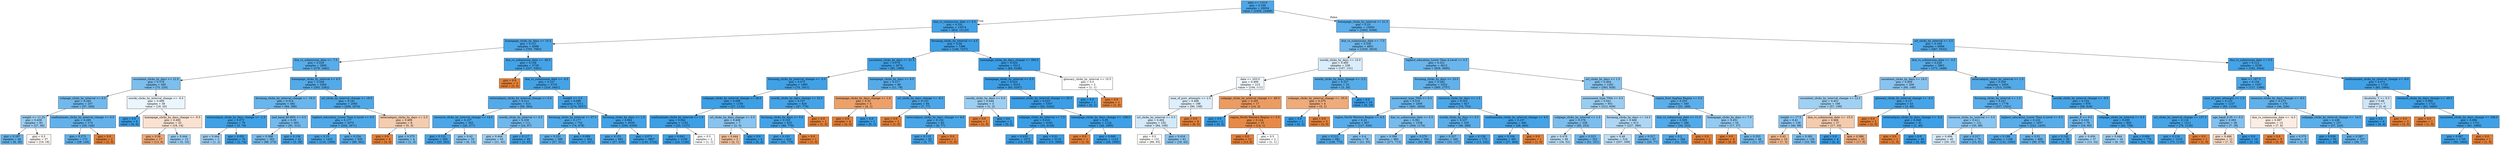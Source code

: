 digraph Tree {
node [shape=box, style="filled", color="black"] ;
0 [label="date <= 115.0\ngini = 0.166\nsamples = 26924\nvalue = [2456, 24468]", fillcolor="#399de5e5"] ;
1 [label="due_vs_submission_date <= 0.5\ngini = 0.101\nsamples = 15974\nvalue = [854, 15120]", fillcolor="#399de5f1"] ;
0 -> 1 [labeldistance=2.5, labelangle=45, headlabel="True"] ;
2 [label="homepage_clicks_by_days <= 10.5\ngini = 0.151\nsamples = 8588\nvalue = [705, 7883]", fillcolor="#399de5e8"] ;
1 -> 2 ;
3 [label="due_vs_submission_date <= -7.5\ngini = 0.229\nsamples = 2860\nvalue = [378, 2482]", fillcolor="#399de5d8"] ;
2 -> 3 ;
4 [label="oucontent_clicks_by_days <= 12.5\ngini = 0.379\nsamples = 295\nvalue = [75, 220]", fillcolor="#399de5a8"] ;
3 -> 4 ;
5 [label="subpage_clicks_by_interval <= 0.5\ngini = 0.345\nsamples = 257\nvalue = [57, 200]", fillcolor="#399de5b6"] ;
4 -> 5 ;
6 [label="weight <= 11.25\ngini = 0.439\nsamples = 83\nvalue = [27, 56]", fillcolor="#399de584"] ;
5 -> 6 ;
7 [label="gini = 0.287\nsamples = 46\nvalue = [8, 38]", fillcolor="#399de5c9"] ;
6 -> 7 ;
8 [label="gini = 0.5\nsamples = 37\nvalue = [19, 18]", fillcolor="#e581390d"] ;
6 -> 8 ;
9 [label="ouelluminate_clicks_by_interval_change <= 0.5\ngini = 0.285\nsamples = 174\nvalue = [30, 144]", fillcolor="#399de5ca"] ;
5 -> 9 ;
10 [label="gini = 0.273\nsamples = 172\nvalue = [28, 144]", fillcolor="#399de5cd"] ;
9 -> 10 ;
11 [label="gini = 0.0\nsamples = 2\nvalue = [2, 0]", fillcolor="#e58139ff"] ;
9 -> 11 ;
12 [label="ouwiki_clicks_by_interval_change <= -0.5\ngini = 0.499\nsamples = 38\nvalue = [18, 20]", fillcolor="#399de519"] ;
4 -> 12 ;
13 [label="gini = 0.0\nsamples = 6\nvalue = [0, 6]", fillcolor="#399de5ff"] ;
12 -> 13 ;
14 [label="homepage_clicks_by_days_change <= -0.5\ngini = 0.492\nsamples = 32\nvalue = [18, 14]", fillcolor="#e5813939"] ;
12 -> 14 ;
15 [label="gini = 0.36\nsamples = 17\nvalue = [13, 4]", fillcolor="#e58139b1"] ;
14 -> 15 ;
16 [label="gini = 0.444\nsamples = 15\nvalue = [5, 10]", fillcolor="#399de57f"] ;
14 -> 16 ;
17 [label="homepage_clicks_by_interval <= 4.5\ngini = 0.208\nsamples = 2565\nvalue = [303, 2262]", fillcolor="#399de5dd"] ;
3 -> 17 ;
18 [label="forumng_clicks_by_interval_change <= -16.5\ngini = 0.314\nsamples = 482\nvalue = [94, 388]", fillcolor="#399de5c1"] ;
17 -> 18 ;
19 [label="externalquiz_clicks_by_days_change <= -1.5\ngini = 0.073\nsamples = 79\nvalue = [3, 76]", fillcolor="#399de5f5"] ;
18 -> 19 ;
20 [label="gini = 0.444\nsamples = 3\nvalue = [1, 2]", fillcolor="#399de57f"] ;
19 -> 20 ;
21 [label="gini = 0.051\nsamples = 76\nvalue = [2, 74]", fillcolor="#399de5f8"] ;
19 -> 21 ;
22 [label="imd_band_80-90% <= 0.5\ngini = 0.35\nsamples = 403\nvalue = [91, 312]", fillcolor="#399de5b5"] ;
18 -> 22 ;
23 [label="gini = 0.368\nsamples = 362\nvalue = [88, 274]", fillcolor="#399de5ad"] ;
22 -> 23 ;
24 [label="gini = 0.136\nsamples = 41\nvalue = [3, 38]", fillcolor="#399de5eb"] ;
22 -> 24 ;
25 [label="url_clicks_by_interval_change <= 18.0\ngini = 0.181\nsamples = 2083\nvalue = [209, 1874]", fillcolor="#399de5e3"] ;
17 -> 25 ;
26 [label="highest_education_Lower Than A Level <= 0.5\ngini = 0.177\nsamples = 2075\nvalue = [204, 1871]", fillcolor="#399de5e3"] ;
25 -> 26 ;
27 [label="gini = 0.15\nsamples = 1425\nvalue = [116, 1309]", fillcolor="#399de5e8"] ;
26 -> 27 ;
28 [label="gini = 0.234\nsamples = 650\nvalue = [88, 562]", fillcolor="#399de5d7"] ;
26 -> 28 ;
29 [label="externalquiz_clicks_by_days <= 2.5\ngini = 0.469\nsamples = 8\nvalue = [5, 3]", fillcolor="#e5813966"] ;
25 -> 29 ;
30 [label="gini = 0.0\nsamples = 4\nvalue = [4, 0]", fillcolor="#e58139ff"] ;
29 -> 30 ;
31 [label="gini = 0.375\nsamples = 4\nvalue = [1, 3]", fillcolor="#399de5aa"] ;
29 -> 31 ;
32 [label="due_vs_submission_date <= -40.5\ngini = 0.108\nsamples = 5728\nvalue = [327, 5401]", fillcolor="#399de5f0"] ;
2 -> 32 ;
33 [label="gini = 0.0\nsamples = 3\nvalue = [3, 0]", fillcolor="#e58139ff"] ;
32 -> 33 ;
34 [label="due_vs_submission_date <= -4.5\ngini = 0.107\nsamples = 5725\nvalue = [324, 5401]", fillcolor="#399de5f0"] ;
32 -> 34 ;
35 [label="externalquiz_clicks_by_interval_change <= 0.5\ngini = 0.212\nsamples = 414\nvalue = [50, 364]", fillcolor="#399de5dc"] ;
34 -> 35 ;
36 [label="resource_clicks_by_interval_change <= 14.5\ngini = 0.157\nsamples = 303\nvalue = [26, 277]", fillcolor="#399de5e7"] ;
35 -> 36 ;
37 [label="gini = 0.131\nsamples = 283\nvalue = [20, 263]", fillcolor="#399de5ec"] ;
36 -> 37 ;
38 [label="gini = 0.42\nsamples = 20\nvalue = [6, 14]", fillcolor="#399de592"] ;
36 -> 38 ;
39 [label="ouwiki_clicks_by_interval <= 0.5\ngini = 0.339\nsamples = 111\nvalue = [24, 87]", fillcolor="#399de5b9"] ;
35 -> 39 ;
40 [label="gini = 0.444\nsamples = 63\nvalue = [21, 42]", fillcolor="#399de57f"] ;
39 -> 40 ;
41 [label="gini = 0.117\nsamples = 48\nvalue = [3, 45]", fillcolor="#399de5ee"] ;
39 -> 41 ;
42 [label="weight <= 2.5\ngini = 0.098\nsamples = 5311\nvalue = [274, 5037]", fillcolor="#399de5f1"] ;
34 -> 42 ;
43 [label="forumng_clicks_by_interval <= 57.5\ngini = 0.177\nsamples = 752\nvalue = [74, 678]", fillcolor="#399de5e3"] ;
42 -> 43 ;
44 [label="gini = 0.251\nsamples = 388\nvalue = [57, 331]", fillcolor="#399de5d3"] ;
43 -> 44 ;
45 [label="gini = 0.089\nsamples = 364\nvalue = [17, 347]", fillcolor="#399de5f3"] ;
43 -> 45 ;
46 [label="forumng_clicks_by_days <= 1.5\ngini = 0.084\nsamples = 4559\nvalue = [200, 4359]", fillcolor="#399de5f3"] ;
42 -> 46 ;
47 [label="gini = 0.151\nsamples = 692\nvalue = [57, 635]", fillcolor="#399de5e8"] ;
46 -> 47 ;
48 [label="gini = 0.071\nsamples = 3867\nvalue = [143, 3724]", fillcolor="#399de5f5"] ;
46 -> 48 ;
49 [label="forumng_clicks_by_interval <= 4.5\ngini = 0.04\nsamples = 7386\nvalue = [149, 7237]", fillcolor="#399de5fa"] ;
1 -> 49 ;
50 [label="oucontent_clicks_by_days <= 51.5\ngini = 0.079\nsamples = 2074\nvalue = [85, 1989]", fillcolor="#399de5f4"] ;
49 -> 50 ;
51 [label="forumng_clicks_by_interval_change <= -2.5\ngini = 0.072\nsamples = 1985\nvalue = [74, 1911]", fillcolor="#399de5f5"] ;
50 -> 51 ;
52 [label="subpage_clicks_by_interval_change <= 26.0\ngini = 0.046\nsamples = 1159\nvalue = [27, 1132]", fillcolor="#399de5f9"] ;
51 -> 52 ;
53 [label="ouelluminate_clicks_by_interval <= 1.5\ngini = 0.042\nsamples = 1152\nvalue = [25, 1127]", fillcolor="#399de5f9"] ;
52 -> 53 ;
54 [label="gini = 0.041\nsamples = 1150\nvalue = [24, 1126]", fillcolor="#399de5fa"] ;
53 -> 54 ;
55 [label="gini = 0.5\nsamples = 2\nvalue = [1, 1]", fillcolor="#e5813900"] ;
53 -> 55 ;
56 [label="url_clicks_by_days_change <= 2.5\ngini = 0.408\nsamples = 7\nvalue = [2, 5]", fillcolor="#399de599"] ;
52 -> 56 ;
57 [label="gini = 0.444\nsamples = 3\nvalue = [2, 1]", fillcolor="#e581397f"] ;
56 -> 57 ;
58 [label="gini = 0.0\nsamples = 4\nvalue = [0, 4]", fillcolor="#399de5ff"] ;
56 -> 58 ;
59 [label="ouwiki_clicks_by_days_change <= 32.5\ngini = 0.107\nsamples = 826\nvalue = [47, 779]", fillcolor="#399de5f0"] ;
51 -> 59 ;
60 [label="forumng_clicks_by_days <= 5.5\ngini = 0.105\nsamples = 825\nvalue = [46, 779]", fillcolor="#399de5f0"] ;
59 -> 60 ;
61 [label="gini = 0.103\nsamples = 824\nvalue = [45, 779]", fillcolor="#399de5f0"] ;
60 -> 61 ;
62 [label="gini = 0.0\nsamples = 1\nvalue = [1, 0]", fillcolor="#e58139ff"] ;
60 -> 62 ;
63 [label="gini = 0.0\nsamples = 1\nvalue = [1, 0]", fillcolor="#e58139ff"] ;
59 -> 63 ;
64 [label="homepage_clicks_by_days <= 9.5\ngini = 0.217\nsamples = 89\nvalue = [11, 78]", fillcolor="#399de5db"] ;
50 -> 64 ;
65 [label="homepage_clicks_by_days_change <= 1.0\ngini = 0.32\nsamples = 5\nvalue = [4, 1]", fillcolor="#e58139bf"] ;
64 -> 65 ;
66 [label="gini = 0.0\nsamples = 4\nvalue = [4, 0]", fillcolor="#e58139ff"] ;
65 -> 66 ;
67 [label="gini = 0.0\nsamples = 1\nvalue = [0, 1]", fillcolor="#399de5ff"] ;
65 -> 67 ;
68 [label="url_clicks_by_days_change <= -8.5\ngini = 0.153\nsamples = 84\nvalue = [7, 77]", fillcolor="#399de5e8"] ;
64 -> 68 ;
69 [label="gini = 0.0\nsamples = 1\nvalue = [1, 0]", fillcolor="#e58139ff"] ;
68 -> 69 ;
70 [label="externalquiz_clicks_by_days_change <= 6.0\ngini = 0.134\nsamples = 83\nvalue = [6, 77]", fillcolor="#399de5eb"] ;
68 -> 70 ;
71 [label="gini = 0.115\nsamples = 82\nvalue = [5, 77]", fillcolor="#399de5ee"] ;
70 -> 71 ;
72 [label="gini = 0.0\nsamples = 1\nvalue = [1, 0]", fillcolor="#e58139ff"] ;
70 -> 72 ;
73 [label="homepage_clicks_by_days_change <= 394.0\ngini = 0.024\nsamples = 5312\nvalue = [64, 5248]", fillcolor="#399de5fc"] ;
49 -> 73 ;
74 [label="homepage_clicks_by_interval <= 0.5\ngini = 0.023\nsamples = 5310\nvalue = [63, 5247]", fillcolor="#399de5fc"] ;
73 -> 74 ;
75 [label="ouwiki_clicks_by_days <= 6.0\ngini = 0.444\nsamples = 3\nvalue = [1, 2]", fillcolor="#399de57f"] ;
74 -> 75 ;
76 [label="gini = 0.0\nsamples = 1\nvalue = [1, 0]", fillcolor="#e58139ff"] ;
75 -> 76 ;
77 [label="gini = 0.0\nsamples = 2\nvalue = [0, 2]", fillcolor="#399de5ff"] ;
75 -> 77 ;
78 [label="oucontent_clicks_by_interval_change <= 20.5\ngini = 0.023\nsamples = 5307\nvalue = [62, 5245]", fillcolor="#399de5fc"] ;
74 -> 78 ;
79 [label="subpage_clicks_by_interval <= 7.5\ngini = 0.016\nsamples = 4183\nvalue = [33, 4150]", fillcolor="#399de5fd"] ;
78 -> 79 ;
80 [label="gini = 0.033\nsamples = 1073\nvalue = [18, 1055]", fillcolor="#399de5fb"] ;
79 -> 80 ;
81 [label="gini = 0.01\nsamples = 3110\nvalue = [15, 3095]", fillcolor="#399de5fe"] ;
79 -> 81 ;
82 [label="homepage_clicks_by_days_change <= -106.0\ngini = 0.05\nsamples = 1124\nvalue = [29, 1095]", fillcolor="#399de5f8"] ;
78 -> 82 ;
83 [label="gini = 0.0\nsamples = 1\nvalue = [1, 0]", fillcolor="#e58139ff"] ;
82 -> 83 ;
84 [label="gini = 0.049\nsamples = 1123\nvalue = [28, 1095]", fillcolor="#399de5f8"] ;
82 -> 84 ;
85 [label="glossary_clicks_by_interval <= 10.5\ngini = 0.5\nsamples = 2\nvalue = [1, 1]", fillcolor="#e5813900"] ;
73 -> 85 ;
86 [label="gini = 0.0\nsamples = 1\nvalue = [0, 1]", fillcolor="#399de5ff"] ;
85 -> 86 ;
87 [label="gini = 0.0\nsamples = 1\nvalue = [1, 0]", fillcolor="#e58139ff"] ;
85 -> 87 ;
88 [label="homepage_clicks_by_interval <= 21.5\ngini = 0.25\nsamples = 10950\nvalue = [1602, 9348]", fillcolor="#399de5d3"] ;
0 -> 88 [labeldistance=2.5, labelangle=-45, headlabel="False"] ;
89 [label="due_vs_submission_date <= -7.5\ngini = 0.336\nsamples = 4851\nvalue = [1035, 3816]", fillcolor="#399de5ba"] ;
88 -> 89 ;
90 [label="ouwiki_clicks_by_days <= 15.0\ngini = 0.495\nsamples = 238\nvalue = [107, 131]", fillcolor="#399de52f"] ;
89 -> 90 ;
91 [label="date <= 203.0\ngini = 0.499\nsamples = 215\nvalue = [104, 111]", fillcolor="#399de510"] ;
90 -> 91 ;
92 [label="num_of_prev_attempts <= 2.5\ngini = 0.496\nsamples = 198\nvalue = [90, 108]", fillcolor="#399de52a"] ;
91 -> 92 ;
93 [label="url_clicks_by_interval <= 0.5\ngini = 0.492\nsamples = 192\nvalue = [84, 108]", fillcolor="#399de539"] ;
92 -> 93 ;
94 [label="gini = 0.5\nsamples = 131\nvalue = [66, 65]", fillcolor="#e5813904"] ;
93 -> 94 ;
95 [label="gini = 0.416\nsamples = 61\nvalue = [18, 43]", fillcolor="#399de594"] ;
93 -> 95 ;
96 [label="gini = 0.0\nsamples = 6\nvalue = [6, 0]", fillcolor="#e58139ff"] ;
92 -> 96 ;
97 [label="subpage_clicks_by_interval_change <= -49.5\ngini = 0.291\nsamples = 17\nvalue = [14, 3]", fillcolor="#e58139c8"] ;
91 -> 97 ;
98 [label="gini = 0.0\nsamples = 2\nvalue = [0, 2]", fillcolor="#399de5ff"] ;
97 -> 98 ;
99 [label="region_North Western Region <= 0.5\ngini = 0.124\nsamples = 15\nvalue = [14, 1]", fillcolor="#e58139ed"] ;
97 -> 99 ;
100 [label="gini = 0.0\nsamples = 13\nvalue = [13, 0]", fillcolor="#e58139ff"] ;
99 -> 100 ;
101 [label="gini = 0.5\nsamples = 2\nvalue = [1, 1]", fillcolor="#e5813900"] ;
99 -> 101 ;
102 [label="ouwiki_clicks_by_days_change <= -2.5\ngini = 0.227\nsamples = 23\nvalue = [3, 20]", fillcolor="#399de5d9"] ;
90 -> 102 ;
103 [label="subpage_clicks_by_interval_change <= -35.0\ngini = 0.375\nsamples = 4\nvalue = [3, 1]", fillcolor="#e58139aa"] ;
102 -> 103 ;
104 [label="gini = 0.0\nsamples = 1\nvalue = [0, 1]", fillcolor="#399de5ff"] ;
103 -> 104 ;
105 [label="gini = 0.0\nsamples = 3\nvalue = [3, 0]", fillcolor="#e58139ff"] ;
103 -> 105 ;
106 [label="gini = 0.0\nsamples = 19\nvalue = [0, 19]", fillcolor="#399de5ff"] ;
102 -> 106 ;
107 [label="highest_education_Lower Than A Level <= 0.5\ngini = 0.321\nsamples = 4613\nvalue = [928, 3685]", fillcolor="#399de5bf"] ;
89 -> 107 ;
108 [label="forumng_clicks_by_days <= 10.5\ngini = 0.282\nsamples = 3322\nvalue = [565, 2757]", fillcolor="#399de5cb"] ;
107 -> 108 ;
109 [label="assessment_type_TMA <= 0.5\ngini = 0.316\nsamples = 2495\nvalue = [491, 2004]", fillcolor="#399de5c1"] ;
108 -> 109 ;
110 [label="region_North Western Region <= 0.5\ngini = 0.23\nsamples = 957\nvalue = [127, 830]", fillcolor="#399de5d8"] ;
109 -> 110 ;
111 [label="gini = 0.212\nsamples = 881\nvalue = [106, 775]", fillcolor="#399de5dc"] ;
110 -> 111 ;
112 [label="gini = 0.4\nsamples = 76\nvalue = [21, 55]", fillcolor="#399de59e"] ;
110 -> 112 ;
113 [label="due_vs_submission_date <= 0.5\ngini = 0.361\nsamples = 1538\nvalue = [364, 1174]", fillcolor="#399de5b0"] ;
109 -> 113 ;
114 [label="gini = 0.399\nsamples = 984\nvalue = [271, 713]", fillcolor="#399de59e"] ;
113 -> 114 ;
115 [label="gini = 0.279\nsamples = 554\nvalue = [93, 461]", fillcolor="#399de5cc"] ;
113 -> 115 ;
116 [label="resource_clicks_by_days <= 1.5\ngini = 0.163\nsamples = 827\nvalue = [74, 753]", fillcolor="#399de5e6"] ;
108 -> 116 ;
117 [label="ouwiki_clicks_by_days <= 0.5\ngini = 0.237\nsamples = 335\nvalue = [46, 289]", fillcolor="#399de5d6"] ;
116 -> 117 ;
118 [label="gini = 0.327\nsamples = 160\nvalue = [33, 127]", fillcolor="#399de5bd"] ;
117 -> 118 ;
119 [label="gini = 0.138\nsamples = 175\nvalue = [13, 162]", fillcolor="#399de5eb"] ;
117 -> 119 ;
120 [label="ouelluminate_clicks_by_interval_change <= 4.5\ngini = 0.107\nsamples = 492\nvalue = [28, 464]", fillcolor="#399de5f0"] ;
116 -> 120 ;
121 [label="gini = 0.104\nsamples = 491\nvalue = [27, 464]", fillcolor="#399de5f0"] ;
120 -> 121 ;
122 [label="gini = 0.0\nsamples = 1\nvalue = [1, 0]", fillcolor="#e58139ff"] ;
120 -> 122 ;
123 [label="url_clicks_by_days <= 1.5\ngini = 0.404\nsamples = 1291\nvalue = [363, 928]", fillcolor="#399de59b"] ;
107 -> 123 ;
124 [label="assessment_type_TMA <= 0.5\ngini = 0.441\nsamples = 951\nvalue = [312, 639]", fillcolor="#399de582"] ;
123 -> 124 ;
125 [label="subpage_clicks_by_interval <= 1.5\ngini = 0.376\nsamples = 338\nvalue = [85, 253]", fillcolor="#399de5a9"] ;
124 -> 125 ;
126 [label="gini = 0.478\nsamples = 86\nvalue = [34, 52]", fillcolor="#399de558"] ;
125 -> 126 ;
127 [label="gini = 0.323\nsamples = 252\nvalue = [51, 201]", fillcolor="#399de5be"] ;
125 -> 127 ;
128 [label="forumng_clicks_by_days <= 14.5\ngini = 0.466\nsamples = 613\nvalue = [227, 386]", fillcolor="#399de569"] ;
124 -> 128 ;
129 [label="gini = 0.48\nsamples = 516\nvalue = [207, 309]", fillcolor="#399de554"] ;
128 -> 129 ;
130 [label="gini = 0.327\nsamples = 97\nvalue = [20, 77]", fillcolor="#399de5bd"] ;
128 -> 130 ;
131 [label="region_East Anglian Region <= 0.5\ngini = 0.255\nsamples = 340\nvalue = [51, 289]", fillcolor="#399de5d2"] ;
123 -> 131 ;
132 [label="due_vs_submission_date <= 11.5\ngini = 0.209\nsamples = 286\nvalue = [34, 252]", fillcolor="#399de5dd"] ;
131 -> 132 ;
133 [label="gini = 0.2\nsamples = 284\nvalue = [32, 252]", fillcolor="#399de5df"] ;
132 -> 133 ;
134 [label="gini = 0.0\nsamples = 2\nvalue = [2, 0]", fillcolor="#e58139ff"] ;
132 -> 134 ;
135 [label="homepage_clicks_by_days <= 7.0\ngini = 0.431\nsamples = 54\nvalue = [17, 37]", fillcolor="#399de58a"] ;
131 -> 135 ;
136 [label="gini = 0.0\nsamples = 6\nvalue = [6, 0]", fillcolor="#e58139ff"] ;
135 -> 136 ;
137 [label="gini = 0.353\nsamples = 48\nvalue = [11, 37]", fillcolor="#399de5b3"] ;
135 -> 137 ;
138 [label="url_clicks_by_interval <= 3.5\ngini = 0.169\nsamples = 6099\nvalue = [567, 5532]", fillcolor="#399de5e5"] ;
88 -> 138 ;
139 [label="due_vs_submission_date <= -3.5\ngini = 0.228\nsamples = 2863\nvalue = [375, 2488]", fillcolor="#399de5d9"] ;
138 -> 139 ;
140 [label="oucontent_clicks_by_days <= 19.5\ngini = 0.409\nsamples = 209\nvalue = [60, 149]", fillcolor="#399de598"] ;
139 -> 140 ;
141 [label="oucontent_clicks_by_interval_change <= 12.5\ngini = 0.451\nsamples = 166\nvalue = [57, 109]", fillcolor="#399de57a"] ;
140 -> 141 ;
142 [label="weight <= 17.5\ngini = 0.41\nsamples = 139\nvalue = [40, 99]", fillcolor="#399de598"] ;
141 -> 142 ;
143 [label="gini = 0.42\nsamples = 10\nvalue = [7, 3]", fillcolor="#e5813992"] ;
142 -> 143 ;
144 [label="gini = 0.381\nsamples = 129\nvalue = [33, 96]", fillcolor="#399de5a7"] ;
142 -> 144 ;
145 [label="due_vs_submission_date <= -15.5\ngini = 0.466\nsamples = 27\nvalue = [17, 10]", fillcolor="#e5813969"] ;
141 -> 145 ;
146 [label="gini = 0.0\nsamples = 4\nvalue = [0, 4]", fillcolor="#399de5ff"] ;
145 -> 146 ;
147 [label="gini = 0.386\nsamples = 23\nvalue = [17, 6]", fillcolor="#e58139a5"] ;
145 -> 147 ;
148 [label="glossary_clicks_by_interval_change <= -4.5\ngini = 0.13\nsamples = 43\nvalue = [3, 40]", fillcolor="#399de5ec"] ;
140 -> 148 ;
149 [label="gini = 0.0\nsamples = 2\nvalue = [2, 0]", fillcolor="#e58139ff"] ;
148 -> 149 ;
150 [label="externalquiz_clicks_by_days_change <= -4.5\ngini = 0.048\nsamples = 41\nvalue = [1, 40]", fillcolor="#399de5f9"] ;
148 -> 150 ;
151 [label="gini = 0.0\nsamples = 1\nvalue = [1, 0]", fillcolor="#e58139ff"] ;
150 -> 151 ;
152 [label="gini = 0.0\nsamples = 40\nvalue = [0, 40]", fillcolor="#399de5ff"] ;
150 -> 152 ;
153 [label="externalquiz_clicks_by_interval <= 1.5\ngini = 0.209\nsamples = 2654\nvalue = [315, 2339]", fillcolor="#399de5dd"] ;
139 -> 153 ;
154 [label="forumng_clicks_by_interval <= 1.5\ngini = 0.247\nsamples = 1778\nvalue = [257, 1521]", fillcolor="#399de5d4"] ;
153 -> 154 ;
155 [label="resource_clicks_by_interval <= 3.5\ngini = 0.411\nsamples = 121\nvalue = [35, 86]", fillcolor="#399de597"] ;
154 -> 155 ;
156 [label="gini = 0.494\nsamples = 45\nvalue = [20, 25]", fillcolor="#399de533"] ;
155 -> 156 ;
157 [label="gini = 0.317\nsamples = 76\nvalue = [15, 61]", fillcolor="#399de5c0"] ;
155 -> 157 ;
158 [label="highest_education_Lower Than A Level <= 0.5\ngini = 0.232\nsamples = 1657\nvalue = [222, 1435]", fillcolor="#399de5d8"] ;
154 -> 158 ;
159 [label="gini = 0.198\nsamples = 1188\nvalue = [132, 1056]", fillcolor="#399de5df"] ;
158 -> 159 ;
160 [label="gini = 0.31\nsamples = 469\nvalue = [90, 379]", fillcolor="#399de5c2"] ;
158 -> 160 ;
161 [label="ouwiki_clicks_by_interval_change <= -9.5\ngini = 0.124\nsamples = 876\nvalue = [58, 818]", fillcolor="#399de5ed"] ;
153 -> 161 ;
162 [label="gender_F <= 0.5\ngini = 0.332\nsamples = 76\nvalue = [16, 60]", fillcolor="#399de5bb"] ;
161 -> 162 ;
163 [label="gini = 0.142\nsamples = 39\nvalue = [3, 36]", fillcolor="#399de5ea"] ;
162 -> 163 ;
164 [label="gini = 0.456\nsamples = 37\nvalue = [13, 24]", fillcolor="#399de575"] ;
162 -> 164 ;
165 [label="subpage_clicks_by_interval <= 5.5\ngini = 0.099\nsamples = 800\nvalue = [42, 758]", fillcolor="#399de5f1"] ;
161 -> 165 ;
166 [label="gini = 0.444\nsamples = 24\nvalue = [8, 16]", fillcolor="#399de57f"] ;
165 -> 166 ;
167 [label="gini = 0.084\nsamples = 776\nvalue = [34, 742]", fillcolor="#399de5f3"] ;
165 -> 167 ;
168 [label="due_vs_submission_date <= 0.5\ngini = 0.112\nsamples = 3236\nvalue = [192, 3044]", fillcolor="#399de5ef"] ;
138 -> 168 ;
169 [label="date <= 197.5\ngini = 0.154\nsamples = 1507\nvalue = [127, 1380]", fillcolor="#399de5e8"] ;
168 -> 169 ;
170 [label="num_of_prev_attempts <= 1.5\ngini = 0.125\nsamples = 1237\nvalue = [83, 1154]", fillcolor="#399de5ed"] ;
169 -> 170 ;
171 [label="url_clicks_by_interval_change <= 137.5\ngini = 0.118\nsamples = 1211\nvalue = [76, 1135]", fillcolor="#399de5ee"] ;
170 -> 171 ;
172 [label="gini = 0.116\nsamples = 1210\nvalue = [75, 1135]", fillcolor="#399de5ee"] ;
171 -> 172 ;
173 [label="gini = 0.0\nsamples = 1\nvalue = [1, 0]", fillcolor="#e58139ff"] ;
171 -> 173 ;
174 [label="age_band_0-35 <= 0.5\ngini = 0.393\nsamples = 26\nvalue = [7, 19]", fillcolor="#399de5a1"] ;
170 -> 174 ;
175 [label="gini = 0.486\nsamples = 12\nvalue = [7, 5]", fillcolor="#e5813949"] ;
174 -> 175 ;
176 [label="gini = 0.0\nsamples = 14\nvalue = [0, 14]", fillcolor="#399de5ff"] ;
174 -> 176 ;
177 [label="resource_clicks_by_days_change <= -8.5\ngini = 0.273\nsamples = 270\nvalue = [44, 226]", fillcolor="#399de5cd"] ;
169 -> 177 ;
178 [label="due_vs_submission_date <= -4.5\ngini = 0.497\nsamples = 13\nvalue = [7, 6]", fillcolor="#e5813924"] ;
177 -> 178 ;
179 [label="gini = 0.0\nsamples = 5\nvalue = [5, 0]", fillcolor="#e58139ff"] ;
178 -> 179 ;
180 [label="gini = 0.375\nsamples = 8\nvalue = [2, 6]", fillcolor="#399de5aa"] ;
178 -> 180 ;
181 [label="subpage_clicks_by_interval_change <= -14.5\ngini = 0.246\nsamples = 257\nvalue = [37, 220]", fillcolor="#399de5d4"] ;
177 -> 181 ;
182 [label="gini = 0.039\nsamples = 50\nvalue = [1, 49]", fillcolor="#399de5fa"] ;
181 -> 182 ;
183 [label="gini = 0.287\nsamples = 207\nvalue = [36, 171]", fillcolor="#399de5c9"] ;
181 -> 183 ;
184 [label="ouelluminate_clicks_by_interval_change <= -6.0\ngini = 0.072\nsamples = 1729\nvalue = [65, 1664]", fillcolor="#399de5f5"] ;
168 -> 184 ;
185 [label="disability_Y <= 0.5\ngini = 0.49\nsamples = 7\nvalue = [3, 4]", fillcolor="#399de540"] ;
184 -> 185 ;
186 [label="gini = 0.0\nsamples = 4\nvalue = [0, 4]", fillcolor="#399de5ff"] ;
185 -> 186 ;
187 [label="gini = 0.0\nsamples = 3\nvalue = [3, 0]", fillcolor="#e58139ff"] ;
185 -> 187 ;
188 [label="resource_clicks_by_days_change <= -49.5\ngini = 0.069\nsamples = 1722\nvalue = [62, 1660]", fillcolor="#399de5f5"] ;
184 -> 188 ;
189 [label="gini = 0.0\nsamples = 1\nvalue = [1, 0]", fillcolor="#e58139ff"] ;
188 -> 189 ;
190 [label="oucontent_clicks_by_days_change <= 108.0\ngini = 0.068\nsamples = 1721\nvalue = [61, 1660]", fillcolor="#399de5f6"] ;
188 -> 190 ;
191 [label="gini = 0.067\nsamples = 1720\nvalue = [60, 1660]", fillcolor="#399de5f6"] ;
190 -> 191 ;
192 [label="gini = 0.0\nsamples = 1\nvalue = [1, 0]", fillcolor="#e58139ff"] ;
190 -> 192 ;
}